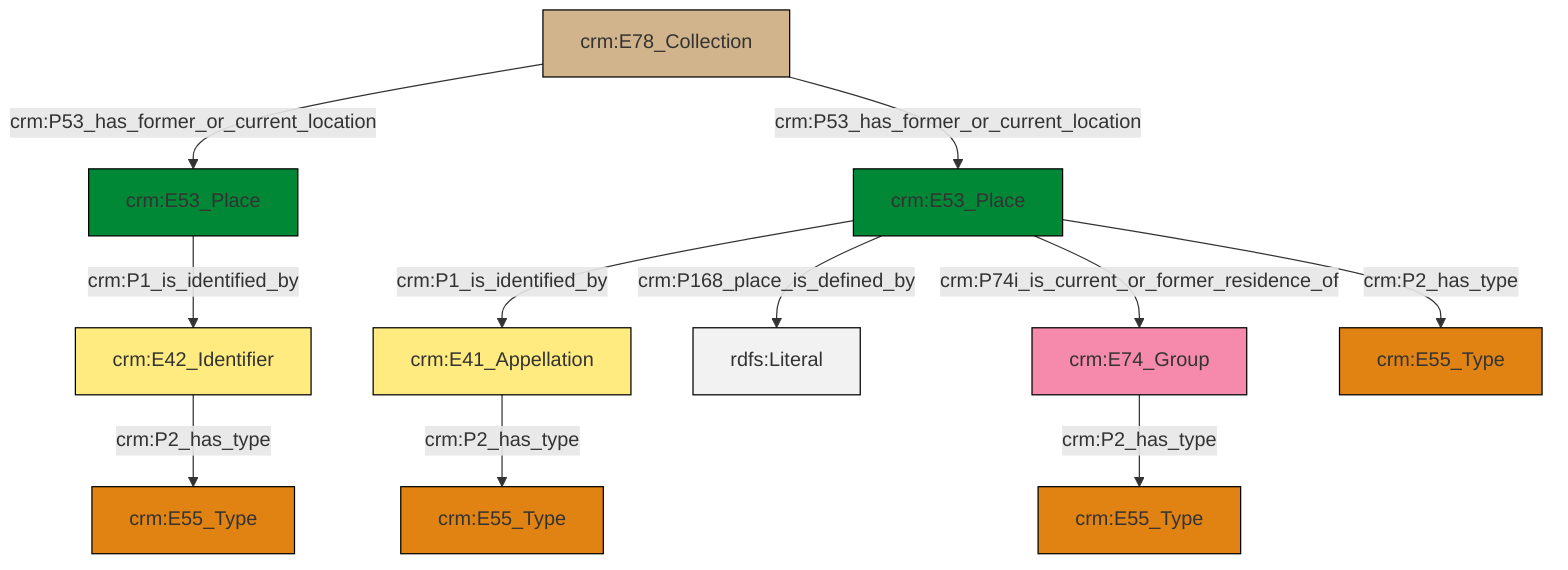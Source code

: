 graph TD
classDef Literal fill:#f2f2f2,stroke:#000000;
classDef CRM_Entity fill:#FFFFFF,stroke:#000000;
classDef Temporal_Entity fill:#00C9E6, stroke:#000000;
classDef Type fill:#E18312, stroke:#000000;
classDef Time-Span fill:#2C9C91, stroke:#000000;
classDef Appellation fill:#FFEB7F, stroke:#000000;
classDef Place fill:#008836, stroke:#000000;
classDef Persistent_Item fill:#B266B2, stroke:#000000;
classDef Conceptual_Object fill:#FFD700, stroke:#000000;
classDef Physical_Thing fill:#D2B48C, stroke:#000000;
classDef Actor fill:#f58aad, stroke:#000000;
classDef PC_Classes fill:#4ce600, stroke:#000000;
classDef Multi fill:#cccccc,stroke:#000000;

0["crm:E53_Place"]:::Place -->|crm:P1_is_identified_by| 1["crm:E42_Identifier"]:::Appellation
2["crm:E78_Collection"]:::Physical_Thing -->|crm:P53_has_former_or_current_location| 0["crm:E53_Place"]:::Place
5["crm:E53_Place"]:::Place -->|crm:P1_is_identified_by| 6["crm:E41_Appellation"]:::Appellation
5["crm:E53_Place"]:::Place -->|crm:P168_place_is_defined_by| 11[rdfs:Literal]:::Literal
5["crm:E53_Place"]:::Place -->|crm:P74i_is_current_or_former_residence_of| 12["crm:E74_Group"]:::Actor
2["crm:E78_Collection"]:::Physical_Thing -->|crm:P53_has_former_or_current_location| 5["crm:E53_Place"]:::Place
12["crm:E74_Group"]:::Actor -->|crm:P2_has_type| 9["crm:E55_Type"]:::Type
6["crm:E41_Appellation"]:::Appellation -->|crm:P2_has_type| 7["crm:E55_Type"]:::Type
5["crm:E53_Place"]:::Place -->|crm:P2_has_type| 20["crm:E55_Type"]:::Type
1["crm:E42_Identifier"]:::Appellation -->|crm:P2_has_type| 3["crm:E55_Type"]:::Type